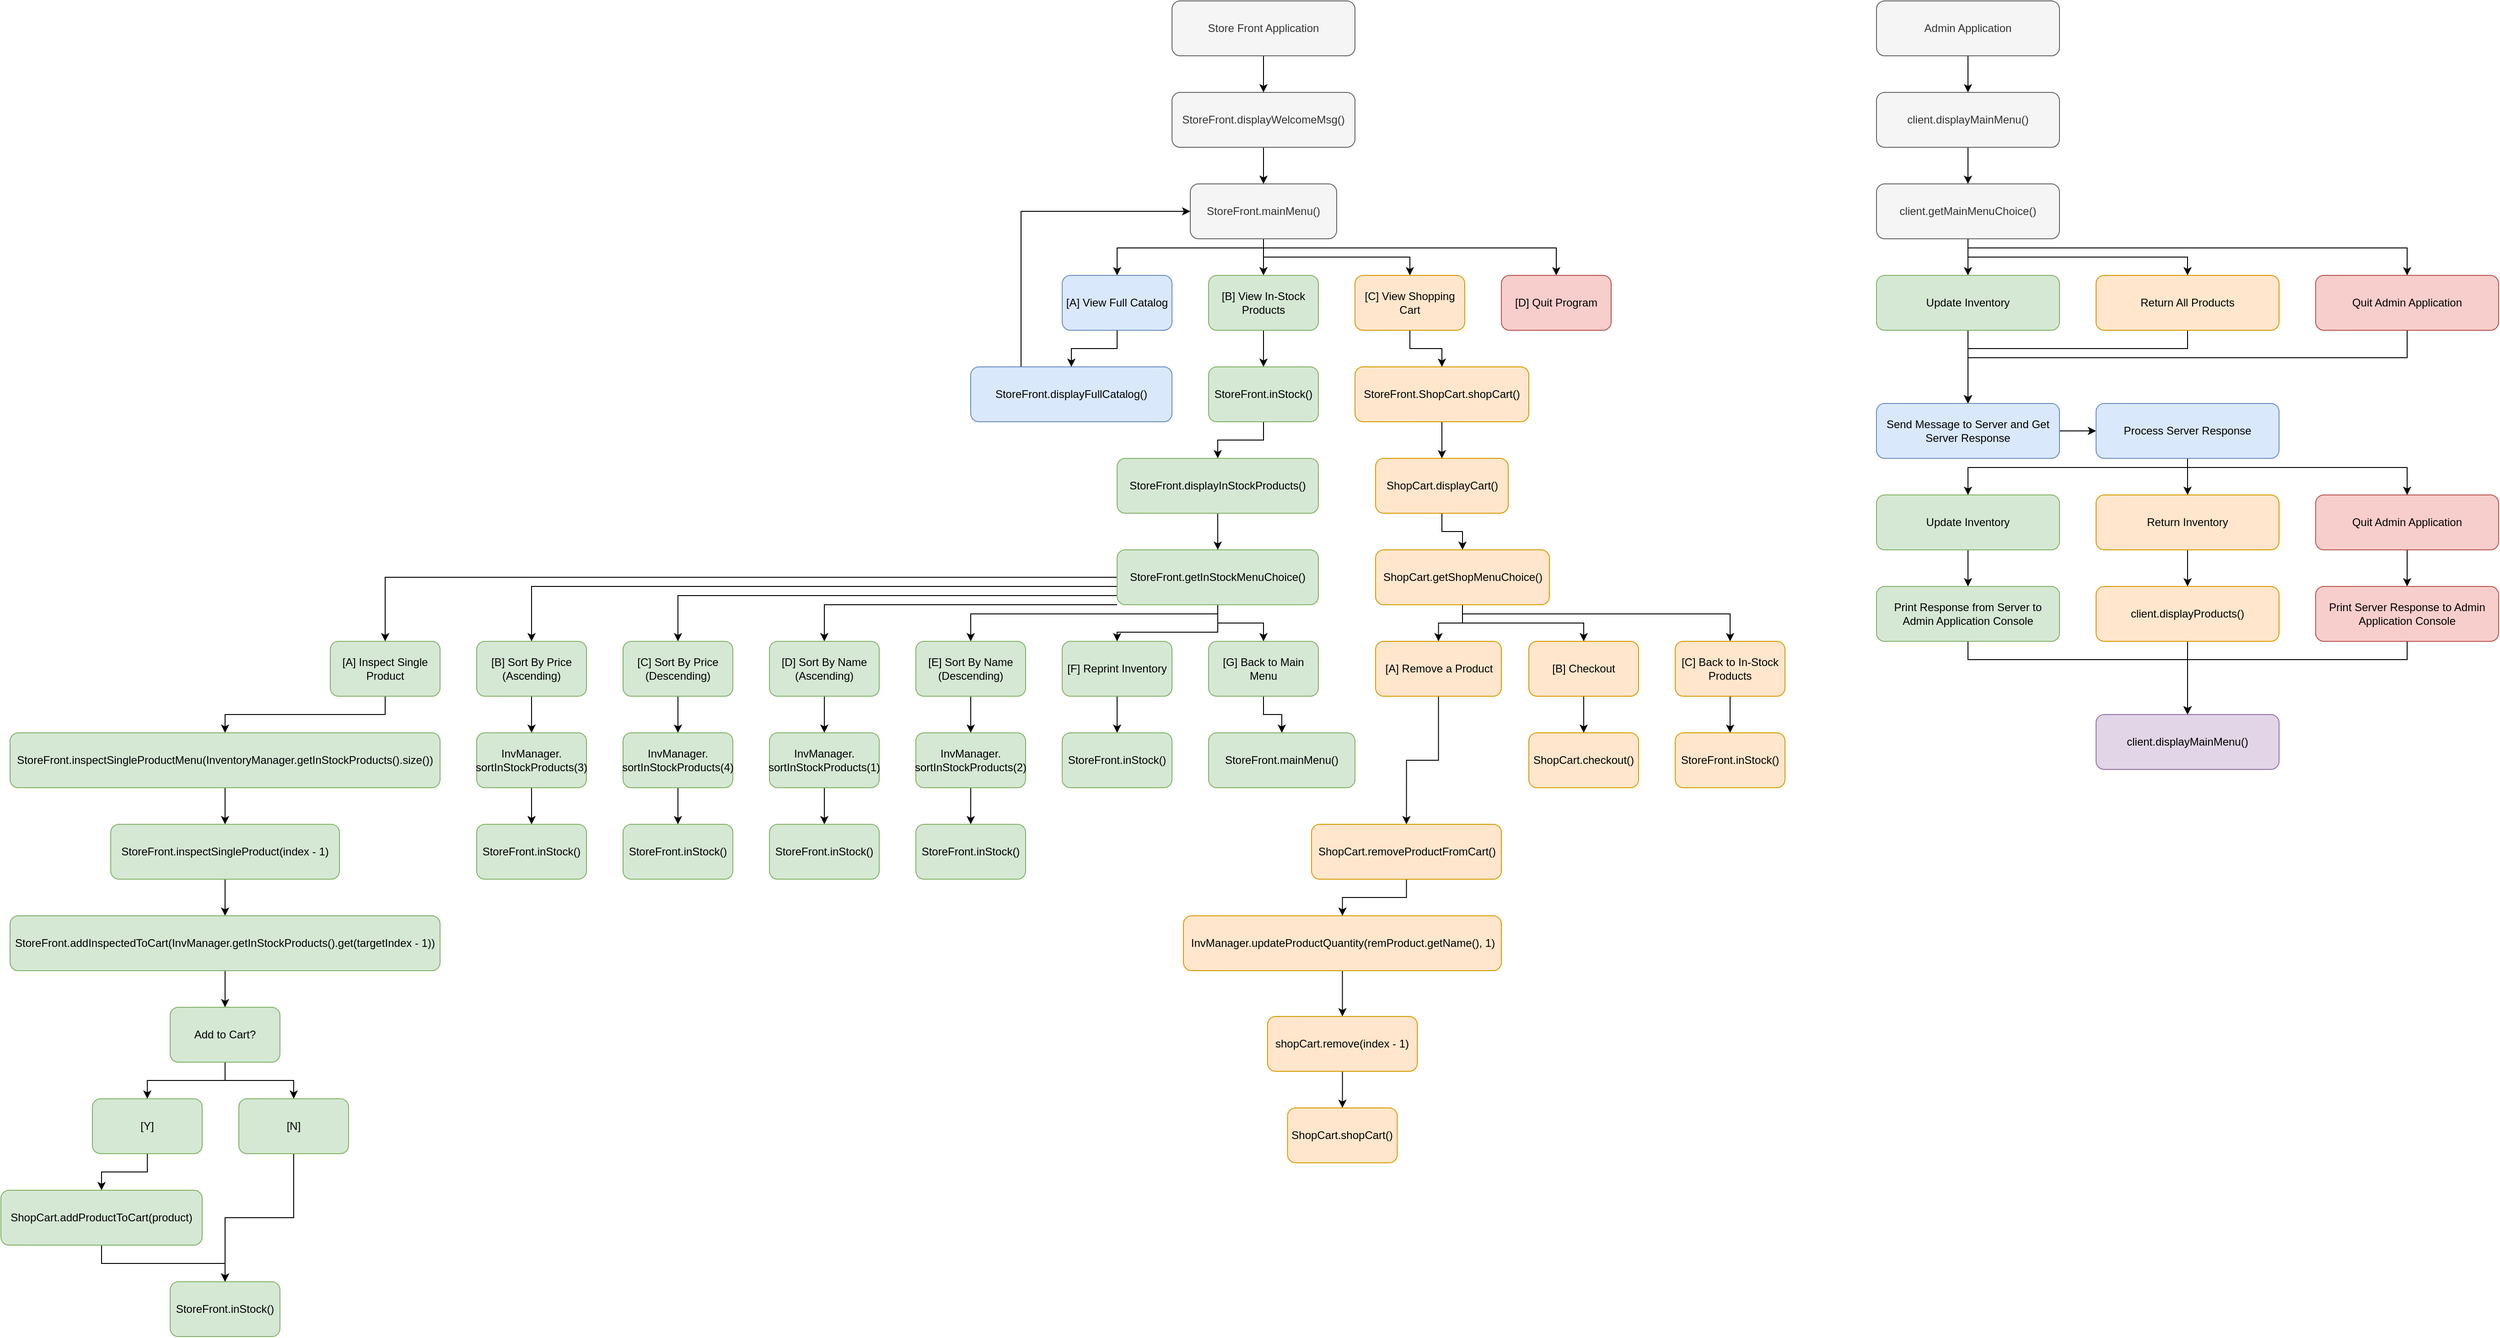 <mxfile version="22.0.4" type="device">
  <diagram name="StoreFront" id="F5H7FwwVsMKd3ULcCo0r">
    <mxGraphModel dx="4218" dy="2504" grid="1" gridSize="10" guides="1" tooltips="1" connect="1" arrows="1" fold="1" page="1" pageScale="1" pageWidth="850" pageHeight="1100" math="0" shadow="0">
      <root>
        <mxCell id="0" />
        <mxCell id="1" parent="0" />
        <mxCell id="iDvhk0IQRqpuHoOSgjfy-3" style="edgeStyle=orthogonalEdgeStyle;rounded=0;orthogonalLoop=1;jettySize=auto;html=1;entryX=0.5;entryY=0;entryDx=0;entryDy=0;" parent="1" source="iDvhk0IQRqpuHoOSgjfy-1" target="iDvhk0IQRqpuHoOSgjfy-2" edge="1">
          <mxGeometry relative="1" as="geometry" />
        </mxCell>
        <mxCell id="iDvhk0IQRqpuHoOSgjfy-1" value="StoreFront.displayWelcomeMsg()" style="rounded=1;whiteSpace=wrap;html=1;fillColor=#f5f5f5;fontColor=#333333;strokeColor=#666666;" parent="1" vertex="1">
          <mxGeometry x="80" y="-520" width="200" height="60" as="geometry" />
        </mxCell>
        <mxCell id="iDvhk0IQRqpuHoOSgjfy-8" style="edgeStyle=orthogonalEdgeStyle;rounded=0;orthogonalLoop=1;jettySize=auto;html=1;entryX=0.5;entryY=0;entryDx=0;entryDy=0;" parent="1" source="iDvhk0IQRqpuHoOSgjfy-2" target="iDvhk0IQRqpuHoOSgjfy-6" edge="1">
          <mxGeometry relative="1" as="geometry">
            <Array as="points">
              <mxPoint x="180" y="-350" />
              <mxPoint x="20" y="-350" />
            </Array>
          </mxGeometry>
        </mxCell>
        <mxCell id="iDvhk0IQRqpuHoOSgjfy-9" style="edgeStyle=orthogonalEdgeStyle;rounded=0;orthogonalLoop=1;jettySize=auto;html=1;entryX=0.5;entryY=0;entryDx=0;entryDy=0;" parent="1" source="iDvhk0IQRqpuHoOSgjfy-2" target="iDvhk0IQRqpuHoOSgjfy-4" edge="1">
          <mxGeometry relative="1" as="geometry" />
        </mxCell>
        <mxCell id="iDvhk0IQRqpuHoOSgjfy-10" style="edgeStyle=orthogonalEdgeStyle;rounded=0;orthogonalLoop=1;jettySize=auto;html=1;entryX=0.5;entryY=0;entryDx=0;entryDy=0;" parent="1" source="iDvhk0IQRqpuHoOSgjfy-2" target="iDvhk0IQRqpuHoOSgjfy-5" edge="1">
          <mxGeometry relative="1" as="geometry">
            <Array as="points">
              <mxPoint x="180" y="-340" />
              <mxPoint x="340" y="-340" />
            </Array>
          </mxGeometry>
        </mxCell>
        <mxCell id="iDvhk0IQRqpuHoOSgjfy-11" style="edgeStyle=orthogonalEdgeStyle;rounded=0;orthogonalLoop=1;jettySize=auto;html=1;entryX=0.5;entryY=0;entryDx=0;entryDy=0;" parent="1" source="iDvhk0IQRqpuHoOSgjfy-2" target="iDvhk0IQRqpuHoOSgjfy-7" edge="1">
          <mxGeometry relative="1" as="geometry">
            <Array as="points">
              <mxPoint x="180" y="-350" />
              <mxPoint x="500" y="-350" />
            </Array>
          </mxGeometry>
        </mxCell>
        <mxCell id="iDvhk0IQRqpuHoOSgjfy-2" value="StoreFront.mainMenu()" style="rounded=1;whiteSpace=wrap;html=1;fillColor=#f5f5f5;strokeColor=#666666;fontColor=#333333;" parent="1" vertex="1">
          <mxGeometry x="100" y="-420" width="160" height="60" as="geometry" />
        </mxCell>
        <mxCell id="iDvhk0IQRqpuHoOSgjfy-17" style="edgeStyle=orthogonalEdgeStyle;rounded=0;orthogonalLoop=1;jettySize=auto;html=1;entryX=0.5;entryY=0;entryDx=0;entryDy=0;" parent="1" source="iDvhk0IQRqpuHoOSgjfy-4" target="iDvhk0IQRqpuHoOSgjfy-16" edge="1">
          <mxGeometry relative="1" as="geometry" />
        </mxCell>
        <mxCell id="iDvhk0IQRqpuHoOSgjfy-4" value="[B] View In-Stock Products" style="rounded=1;whiteSpace=wrap;html=1;fillColor=#d5e8d4;strokeColor=#82b366;" parent="1" vertex="1">
          <mxGeometry x="120" y="-320" width="120" height="60" as="geometry" />
        </mxCell>
        <mxCell id="iDvhk0IQRqpuHoOSgjfy-62" style="edgeStyle=orthogonalEdgeStyle;rounded=0;orthogonalLoop=1;jettySize=auto;html=1;entryX=0.5;entryY=0;entryDx=0;entryDy=0;" parent="1" source="iDvhk0IQRqpuHoOSgjfy-5" target="iDvhk0IQRqpuHoOSgjfy-61" edge="1">
          <mxGeometry relative="1" as="geometry" />
        </mxCell>
        <mxCell id="iDvhk0IQRqpuHoOSgjfy-5" value="[C] View Shopping Cart" style="rounded=1;whiteSpace=wrap;html=1;fillColor=#ffe6cc;strokeColor=#d79b00;" parent="1" vertex="1">
          <mxGeometry x="280" y="-320" width="120" height="60" as="geometry" />
        </mxCell>
        <mxCell id="iDvhk0IQRqpuHoOSgjfy-13" style="edgeStyle=orthogonalEdgeStyle;rounded=0;orthogonalLoop=1;jettySize=auto;html=1;entryX=0.5;entryY=0;entryDx=0;entryDy=0;" parent="1" source="iDvhk0IQRqpuHoOSgjfy-6" target="iDvhk0IQRqpuHoOSgjfy-12" edge="1">
          <mxGeometry relative="1" as="geometry" />
        </mxCell>
        <mxCell id="iDvhk0IQRqpuHoOSgjfy-6" value="[A] View Full Catalog" style="rounded=1;whiteSpace=wrap;html=1;fillColor=#dae8fc;strokeColor=#6c8ebf;" parent="1" vertex="1">
          <mxGeometry x="-40" y="-320" width="120" height="60" as="geometry" />
        </mxCell>
        <mxCell id="iDvhk0IQRqpuHoOSgjfy-7" value="[D] Quit Program" style="rounded=1;whiteSpace=wrap;html=1;fillColor=#f8cecc;strokeColor=#b85450;" parent="1" vertex="1">
          <mxGeometry x="440" y="-320" width="120" height="60" as="geometry" />
        </mxCell>
        <mxCell id="iDvhk0IQRqpuHoOSgjfy-15" style="edgeStyle=orthogonalEdgeStyle;rounded=0;orthogonalLoop=1;jettySize=auto;html=1;exitX=0.25;exitY=0;exitDx=0;exitDy=0;entryX=0;entryY=0.5;entryDx=0;entryDy=0;" parent="1" source="iDvhk0IQRqpuHoOSgjfy-12" target="iDvhk0IQRqpuHoOSgjfy-2" edge="1">
          <mxGeometry relative="1" as="geometry" />
        </mxCell>
        <mxCell id="iDvhk0IQRqpuHoOSgjfy-12" value="StoreFront.displayFullCatalog()" style="rounded=1;whiteSpace=wrap;html=1;fillColor=#dae8fc;strokeColor=#6c8ebf;" parent="1" vertex="1">
          <mxGeometry x="-140" y="-220" width="220" height="60" as="geometry" />
        </mxCell>
        <mxCell id="iDvhk0IQRqpuHoOSgjfy-19" style="edgeStyle=orthogonalEdgeStyle;rounded=0;orthogonalLoop=1;jettySize=auto;html=1;entryX=0.5;entryY=0;entryDx=0;entryDy=0;" parent="1" source="iDvhk0IQRqpuHoOSgjfy-16" target="iDvhk0IQRqpuHoOSgjfy-18" edge="1">
          <mxGeometry relative="1" as="geometry" />
        </mxCell>
        <mxCell id="iDvhk0IQRqpuHoOSgjfy-16" value="StoreFront.inStock()" style="rounded=1;whiteSpace=wrap;html=1;fillColor=#d5e8d4;strokeColor=#82b366;" parent="1" vertex="1">
          <mxGeometry x="120" y="-220" width="120" height="60" as="geometry" />
        </mxCell>
        <mxCell id="iDvhk0IQRqpuHoOSgjfy-22" style="edgeStyle=orthogonalEdgeStyle;rounded=0;orthogonalLoop=1;jettySize=auto;html=1;entryX=0.5;entryY=0;entryDx=0;entryDy=0;" parent="1" source="iDvhk0IQRqpuHoOSgjfy-18" target="iDvhk0IQRqpuHoOSgjfy-21" edge="1">
          <mxGeometry relative="1" as="geometry" />
        </mxCell>
        <mxCell id="iDvhk0IQRqpuHoOSgjfy-18" value="StoreFront.displayInStockProducts()" style="rounded=1;whiteSpace=wrap;html=1;fillColor=#d5e8d4;strokeColor=#82b366;" parent="1" vertex="1">
          <mxGeometry x="20" y="-120" width="220" height="60" as="geometry" />
        </mxCell>
        <mxCell id="iDvhk0IQRqpuHoOSgjfy-31" style="edgeStyle=orthogonalEdgeStyle;rounded=0;orthogonalLoop=1;jettySize=auto;html=1;entryX=0.5;entryY=0;entryDx=0;entryDy=0;" parent="1" source="iDvhk0IQRqpuHoOSgjfy-21" target="iDvhk0IQRqpuHoOSgjfy-25" edge="1">
          <mxGeometry relative="1" as="geometry">
            <Array as="points">
              <mxPoint x="130" y="70" />
              <mxPoint x="20" y="70" />
            </Array>
          </mxGeometry>
        </mxCell>
        <mxCell id="iDvhk0IQRqpuHoOSgjfy-32" style="edgeStyle=orthogonalEdgeStyle;rounded=0;orthogonalLoop=1;jettySize=auto;html=1;" parent="1" source="iDvhk0IQRqpuHoOSgjfy-21" target="iDvhk0IQRqpuHoOSgjfy-27" edge="1">
          <mxGeometry relative="1" as="geometry" />
        </mxCell>
        <mxCell id="vpPa8_b1ZAECwO7cyBSx-3" style="edgeStyle=orthogonalEdgeStyle;rounded=0;orthogonalLoop=1;jettySize=auto;html=1;entryX=0.5;entryY=0;entryDx=0;entryDy=0;" parent="1" source="iDvhk0IQRqpuHoOSgjfy-21" target="iDvhk0IQRqpuHoOSgjfy-26" edge="1">
          <mxGeometry relative="1" as="geometry" />
        </mxCell>
        <mxCell id="vpPa8_b1ZAECwO7cyBSx-4" style="edgeStyle=orthogonalEdgeStyle;rounded=0;orthogonalLoop=1;jettySize=auto;html=1;entryX=0.5;entryY=0;entryDx=0;entryDy=0;" parent="1" source="iDvhk0IQRqpuHoOSgjfy-21" target="iDvhk0IQRqpuHoOSgjfy-24" edge="1">
          <mxGeometry relative="1" as="geometry">
            <Array as="points">
              <mxPoint x="-620" y="20" />
            </Array>
          </mxGeometry>
        </mxCell>
        <mxCell id="vpPa8_b1ZAECwO7cyBSx-5" style="edgeStyle=orthogonalEdgeStyle;rounded=0;orthogonalLoop=1;jettySize=auto;html=1;entryX=0.5;entryY=0;entryDx=0;entryDy=0;" parent="1" source="iDvhk0IQRqpuHoOSgjfy-21" target="iDvhk0IQRqpuHoOSgjfy-23" edge="1">
          <mxGeometry relative="1" as="geometry">
            <Array as="points">
              <mxPoint x="-460" y="30" />
            </Array>
          </mxGeometry>
        </mxCell>
        <mxCell id="vpPa8_b1ZAECwO7cyBSx-6" style="edgeStyle=orthogonalEdgeStyle;rounded=0;orthogonalLoop=1;jettySize=auto;html=1;entryX=0.5;entryY=0;entryDx=0;entryDy=0;" parent="1" source="iDvhk0IQRqpuHoOSgjfy-21" target="vpPa8_b1ZAECwO7cyBSx-2" edge="1">
          <mxGeometry relative="1" as="geometry">
            <Array as="points">
              <mxPoint x="-300" y="40" />
            </Array>
          </mxGeometry>
        </mxCell>
        <mxCell id="vpPa8_b1ZAECwO7cyBSx-7" style="edgeStyle=orthogonalEdgeStyle;rounded=0;orthogonalLoop=1;jettySize=auto;html=1;entryX=0.5;entryY=0;entryDx=0;entryDy=0;" parent="1" source="iDvhk0IQRqpuHoOSgjfy-21" target="vpPa8_b1ZAECwO7cyBSx-1" edge="1">
          <mxGeometry relative="1" as="geometry">
            <Array as="points">
              <mxPoint x="130" y="50" />
              <mxPoint x="-140" y="50" />
            </Array>
          </mxGeometry>
        </mxCell>
        <mxCell id="iDvhk0IQRqpuHoOSgjfy-21" value="StoreFront.getInStockMenuChoice()" style="rounded=1;whiteSpace=wrap;html=1;fillColor=#d5e8d4;strokeColor=#82b366;" parent="1" vertex="1">
          <mxGeometry x="20" y="-20" width="220" height="60" as="geometry" />
        </mxCell>
        <mxCell id="iDvhk0IQRqpuHoOSgjfy-59" style="edgeStyle=orthogonalEdgeStyle;rounded=0;orthogonalLoop=1;jettySize=auto;html=1;entryX=0.5;entryY=0;entryDx=0;entryDy=0;" parent="1" source="iDvhk0IQRqpuHoOSgjfy-23" target="iDvhk0IQRqpuHoOSgjfy-58" edge="1">
          <mxGeometry relative="1" as="geometry" />
        </mxCell>
        <mxCell id="iDvhk0IQRqpuHoOSgjfy-23" value="[C] Sort By Price (Descending)" style="rounded=1;whiteSpace=wrap;html=1;fillColor=#d5e8d4;strokeColor=#82b366;" parent="1" vertex="1">
          <mxGeometry x="-520" y="80" width="120" height="60" as="geometry" />
        </mxCell>
        <mxCell id="iDvhk0IQRqpuHoOSgjfy-60" style="edgeStyle=orthogonalEdgeStyle;rounded=0;orthogonalLoop=1;jettySize=auto;html=1;entryX=0.5;entryY=0;entryDx=0;entryDy=0;" parent="1" source="iDvhk0IQRqpuHoOSgjfy-24" target="iDvhk0IQRqpuHoOSgjfy-57" edge="1">
          <mxGeometry relative="1" as="geometry" />
        </mxCell>
        <mxCell id="iDvhk0IQRqpuHoOSgjfy-24" value="[B] Sort By Price (Ascending)" style="rounded=1;whiteSpace=wrap;html=1;fillColor=#d5e8d4;strokeColor=#82b366;" parent="1" vertex="1">
          <mxGeometry x="-680" y="80" width="120" height="60" as="geometry" />
        </mxCell>
        <mxCell id="iDvhk0IQRqpuHoOSgjfy-56" style="edgeStyle=orthogonalEdgeStyle;rounded=0;orthogonalLoop=1;jettySize=auto;html=1;entryX=0.5;entryY=0;entryDx=0;entryDy=0;" parent="1" source="iDvhk0IQRqpuHoOSgjfy-25" target="iDvhk0IQRqpuHoOSgjfy-55" edge="1">
          <mxGeometry relative="1" as="geometry" />
        </mxCell>
        <mxCell id="iDvhk0IQRqpuHoOSgjfy-25" value="[F] Reprint Inventory" style="rounded=1;whiteSpace=wrap;html=1;fillColor=#d5e8d4;strokeColor=#82b366;" parent="1" vertex="1">
          <mxGeometry x="-40" y="80" width="120" height="60" as="geometry" />
        </mxCell>
        <mxCell id="iDvhk0IQRqpuHoOSgjfy-34" style="edgeStyle=orthogonalEdgeStyle;rounded=0;orthogonalLoop=1;jettySize=auto;html=1;entryX=0.5;entryY=0;entryDx=0;entryDy=0;" parent="1" source="iDvhk0IQRqpuHoOSgjfy-26" target="iDvhk0IQRqpuHoOSgjfy-33" edge="1">
          <mxGeometry relative="1" as="geometry" />
        </mxCell>
        <mxCell id="iDvhk0IQRqpuHoOSgjfy-26" value="[A] Inspect Single Product" style="rounded=1;whiteSpace=wrap;html=1;fillColor=#d5e8d4;strokeColor=#82b366;" parent="1" vertex="1">
          <mxGeometry x="-840" y="80" width="120" height="60" as="geometry" />
        </mxCell>
        <mxCell id="iDvhk0IQRqpuHoOSgjfy-54" style="edgeStyle=orthogonalEdgeStyle;rounded=0;orthogonalLoop=1;jettySize=auto;html=1;entryX=0.5;entryY=0;entryDx=0;entryDy=0;" parent="1" source="iDvhk0IQRqpuHoOSgjfy-27" target="iDvhk0IQRqpuHoOSgjfy-53" edge="1">
          <mxGeometry relative="1" as="geometry" />
        </mxCell>
        <mxCell id="iDvhk0IQRqpuHoOSgjfy-27" value="[G] Back to Main Menu" style="rounded=1;whiteSpace=wrap;html=1;fillColor=#d5e8d4;strokeColor=#82b366;" parent="1" vertex="1">
          <mxGeometry x="120" y="80" width="120" height="60" as="geometry" />
        </mxCell>
        <mxCell id="iDvhk0IQRqpuHoOSgjfy-36" style="edgeStyle=orthogonalEdgeStyle;rounded=0;orthogonalLoop=1;jettySize=auto;html=1;entryX=0.5;entryY=0;entryDx=0;entryDy=0;" parent="1" source="iDvhk0IQRqpuHoOSgjfy-33" target="iDvhk0IQRqpuHoOSgjfy-35" edge="1">
          <mxGeometry relative="1" as="geometry" />
        </mxCell>
        <mxCell id="iDvhk0IQRqpuHoOSgjfy-33" value="StoreFront.inspectSingleProductMenu(InventoryManager.getInStockProducts().size())" style="rounded=1;whiteSpace=wrap;html=1;fillColor=#d5e8d4;strokeColor=#82b366;" parent="1" vertex="1">
          <mxGeometry x="-1190" y="180" width="470" height="60" as="geometry" />
        </mxCell>
        <mxCell id="iDvhk0IQRqpuHoOSgjfy-38" style="edgeStyle=orthogonalEdgeStyle;rounded=0;orthogonalLoop=1;jettySize=auto;html=1;entryX=0.5;entryY=0;entryDx=0;entryDy=0;" parent="1" source="iDvhk0IQRqpuHoOSgjfy-35" target="iDvhk0IQRqpuHoOSgjfy-37" edge="1">
          <mxGeometry relative="1" as="geometry" />
        </mxCell>
        <mxCell id="iDvhk0IQRqpuHoOSgjfy-35" value="StoreFront.inspectSingleProduct(index - 1)" style="rounded=1;whiteSpace=wrap;html=1;fillColor=#d5e8d4;strokeColor=#82b366;" parent="1" vertex="1">
          <mxGeometry x="-1080" y="280" width="250" height="60" as="geometry" />
        </mxCell>
        <mxCell id="iDvhk0IQRqpuHoOSgjfy-44" style="edgeStyle=orthogonalEdgeStyle;rounded=0;orthogonalLoop=1;jettySize=auto;html=1;entryX=0.5;entryY=0;entryDx=0;entryDy=0;" parent="1" source="iDvhk0IQRqpuHoOSgjfy-37" target="iDvhk0IQRqpuHoOSgjfy-39" edge="1">
          <mxGeometry relative="1" as="geometry" />
        </mxCell>
        <mxCell id="iDvhk0IQRqpuHoOSgjfy-37" value="StoreFront.addInspectedToCart(InvManager.getInStockProducts().get(targetIndex - 1))" style="rounded=1;whiteSpace=wrap;html=1;fillColor=#d5e8d4;strokeColor=#82b366;" parent="1" vertex="1">
          <mxGeometry x="-1190" y="380" width="470" height="60" as="geometry" />
        </mxCell>
        <mxCell id="iDvhk0IQRqpuHoOSgjfy-42" style="edgeStyle=orthogonalEdgeStyle;rounded=0;orthogonalLoop=1;jettySize=auto;html=1;entryX=0.5;entryY=0;entryDx=0;entryDy=0;" parent="1" source="iDvhk0IQRqpuHoOSgjfy-39" target="iDvhk0IQRqpuHoOSgjfy-41" edge="1">
          <mxGeometry relative="1" as="geometry" />
        </mxCell>
        <mxCell id="iDvhk0IQRqpuHoOSgjfy-43" style="edgeStyle=orthogonalEdgeStyle;rounded=0;orthogonalLoop=1;jettySize=auto;html=1;entryX=0.5;entryY=0;entryDx=0;entryDy=0;" parent="1" source="iDvhk0IQRqpuHoOSgjfy-39" target="iDvhk0IQRqpuHoOSgjfy-40" edge="1">
          <mxGeometry relative="1" as="geometry" />
        </mxCell>
        <mxCell id="iDvhk0IQRqpuHoOSgjfy-39" value="Add to Cart?" style="rounded=1;whiteSpace=wrap;html=1;fillColor=#d5e8d4;strokeColor=#82b366;" parent="1" vertex="1">
          <mxGeometry x="-1015" y="480" width="120" height="60" as="geometry" />
        </mxCell>
        <mxCell id="iDvhk0IQRqpuHoOSgjfy-50" style="edgeStyle=orthogonalEdgeStyle;rounded=0;orthogonalLoop=1;jettySize=auto;html=1;entryX=0.5;entryY=0;entryDx=0;entryDy=0;" parent="1" source="iDvhk0IQRqpuHoOSgjfy-40" target="iDvhk0IQRqpuHoOSgjfy-49" edge="1">
          <mxGeometry relative="1" as="geometry" />
        </mxCell>
        <mxCell id="iDvhk0IQRqpuHoOSgjfy-40" value="[Y]" style="rounded=1;whiteSpace=wrap;html=1;fillColor=#d5e8d4;strokeColor=#82b366;" parent="1" vertex="1">
          <mxGeometry x="-1100" y="580" width="120" height="60" as="geometry" />
        </mxCell>
        <mxCell id="iDvhk0IQRqpuHoOSgjfy-52" style="edgeStyle=orthogonalEdgeStyle;rounded=0;orthogonalLoop=1;jettySize=auto;html=1;entryX=0.5;entryY=0;entryDx=0;entryDy=0;" parent="1" source="iDvhk0IQRqpuHoOSgjfy-41" target="iDvhk0IQRqpuHoOSgjfy-45" edge="1">
          <mxGeometry relative="1" as="geometry" />
        </mxCell>
        <mxCell id="iDvhk0IQRqpuHoOSgjfy-41" value="[N]" style="rounded=1;whiteSpace=wrap;html=1;fillColor=#d5e8d4;strokeColor=#82b366;" parent="1" vertex="1">
          <mxGeometry x="-940" y="580" width="120" height="60" as="geometry" />
        </mxCell>
        <mxCell id="iDvhk0IQRqpuHoOSgjfy-45" value="StoreFront.inStock()" style="rounded=1;whiteSpace=wrap;html=1;fillColor=#d5e8d4;strokeColor=#82b366;" parent="1" vertex="1">
          <mxGeometry x="-1015" y="780" width="120" height="60" as="geometry" />
        </mxCell>
        <mxCell id="iDvhk0IQRqpuHoOSgjfy-51" style="edgeStyle=orthogonalEdgeStyle;rounded=0;orthogonalLoop=1;jettySize=auto;html=1;entryX=0.5;entryY=0;entryDx=0;entryDy=0;" parent="1" source="iDvhk0IQRqpuHoOSgjfy-49" target="iDvhk0IQRqpuHoOSgjfy-45" edge="1">
          <mxGeometry relative="1" as="geometry" />
        </mxCell>
        <mxCell id="iDvhk0IQRqpuHoOSgjfy-49" value="ShopCart.addProductToCart(product)" style="rounded=1;whiteSpace=wrap;html=1;fillColor=#d5e8d4;strokeColor=#82b366;" parent="1" vertex="1">
          <mxGeometry x="-1200" y="680" width="220" height="60" as="geometry" />
        </mxCell>
        <mxCell id="iDvhk0IQRqpuHoOSgjfy-53" value="StoreFront.mainMenu()" style="rounded=1;whiteSpace=wrap;html=1;fillColor=#d5e8d4;strokeColor=#82b366;" parent="1" vertex="1">
          <mxGeometry x="120" y="180" width="160" height="60" as="geometry" />
        </mxCell>
        <mxCell id="iDvhk0IQRqpuHoOSgjfy-55" value="StoreFront.inStock()" style="rounded=1;whiteSpace=wrap;html=1;fillColor=#d5e8d4;strokeColor=#82b366;" parent="1" vertex="1">
          <mxGeometry x="-40" y="180" width="120" height="60" as="geometry" />
        </mxCell>
        <mxCell id="vpPa8_b1ZAECwO7cyBSx-9" style="edgeStyle=orthogonalEdgeStyle;rounded=0;orthogonalLoop=1;jettySize=auto;html=1;entryX=0.5;entryY=0;entryDx=0;entryDy=0;" parent="1" source="iDvhk0IQRqpuHoOSgjfy-57" target="vpPa8_b1ZAECwO7cyBSx-8" edge="1">
          <mxGeometry relative="1" as="geometry" />
        </mxCell>
        <mxCell id="iDvhk0IQRqpuHoOSgjfy-57" value="InvManager.&lt;br&gt;sortInStockProducts(3)" style="rounded=1;whiteSpace=wrap;html=1;fillColor=#d5e8d4;strokeColor=#82b366;" parent="1" vertex="1">
          <mxGeometry x="-680" y="180" width="120" height="60" as="geometry" />
        </mxCell>
        <mxCell id="vpPa8_b1ZAECwO7cyBSx-11" style="edgeStyle=orthogonalEdgeStyle;rounded=0;orthogonalLoop=1;jettySize=auto;html=1;entryX=0.5;entryY=0;entryDx=0;entryDy=0;" parent="1" source="iDvhk0IQRqpuHoOSgjfy-58" target="vpPa8_b1ZAECwO7cyBSx-10" edge="1">
          <mxGeometry relative="1" as="geometry" />
        </mxCell>
        <mxCell id="iDvhk0IQRqpuHoOSgjfy-58" value="InvManager.&lt;br&gt;sortInStockProducts(4)" style="rounded=1;whiteSpace=wrap;html=1;fillColor=#d5e8d4;strokeColor=#82b366;" parent="1" vertex="1">
          <mxGeometry x="-520" y="180" width="120" height="60" as="geometry" />
        </mxCell>
        <mxCell id="iDvhk0IQRqpuHoOSgjfy-64" style="edgeStyle=orthogonalEdgeStyle;rounded=0;orthogonalLoop=1;jettySize=auto;html=1;entryX=0.5;entryY=0;entryDx=0;entryDy=0;" parent="1" source="iDvhk0IQRqpuHoOSgjfy-61" target="iDvhk0IQRqpuHoOSgjfy-63" edge="1">
          <mxGeometry relative="1" as="geometry" />
        </mxCell>
        <mxCell id="iDvhk0IQRqpuHoOSgjfy-61" value="StoreFront.ShopCart.shopCart()" style="rounded=1;whiteSpace=wrap;html=1;fillColor=#ffe6cc;strokeColor=#d79b00;" parent="1" vertex="1">
          <mxGeometry x="280" y="-220" width="190" height="60" as="geometry" />
        </mxCell>
        <mxCell id="iDvhk0IQRqpuHoOSgjfy-66" style="edgeStyle=orthogonalEdgeStyle;rounded=0;orthogonalLoop=1;jettySize=auto;html=1;entryX=0.5;entryY=0;entryDx=0;entryDy=0;" parent="1" source="iDvhk0IQRqpuHoOSgjfy-63" target="iDvhk0IQRqpuHoOSgjfy-65" edge="1">
          <mxGeometry relative="1" as="geometry" />
        </mxCell>
        <mxCell id="iDvhk0IQRqpuHoOSgjfy-63" value="ShopCart.displayCart()" style="rounded=1;whiteSpace=wrap;html=1;fillColor=#ffe6cc;strokeColor=#d79b00;" parent="1" vertex="1">
          <mxGeometry x="302.5" y="-120" width="145" height="60" as="geometry" />
        </mxCell>
        <mxCell id="iDvhk0IQRqpuHoOSgjfy-71" style="edgeStyle=orthogonalEdgeStyle;rounded=0;orthogonalLoop=1;jettySize=auto;html=1;entryX=0.5;entryY=0;entryDx=0;entryDy=0;" parent="1" source="iDvhk0IQRqpuHoOSgjfy-65" target="iDvhk0IQRqpuHoOSgjfy-68" edge="1">
          <mxGeometry relative="1" as="geometry" />
        </mxCell>
        <mxCell id="iDvhk0IQRqpuHoOSgjfy-73" style="edgeStyle=orthogonalEdgeStyle;rounded=0;orthogonalLoop=1;jettySize=auto;html=1;entryX=0.5;entryY=0;entryDx=0;entryDy=0;" parent="1" source="iDvhk0IQRqpuHoOSgjfy-65" target="iDvhk0IQRqpuHoOSgjfy-67" edge="1">
          <mxGeometry relative="1" as="geometry" />
        </mxCell>
        <mxCell id="iDvhk0IQRqpuHoOSgjfy-74" style="edgeStyle=orthogonalEdgeStyle;rounded=0;orthogonalLoop=1;jettySize=auto;html=1;entryX=0.5;entryY=0;entryDx=0;entryDy=0;" parent="1" source="iDvhk0IQRqpuHoOSgjfy-65" target="iDvhk0IQRqpuHoOSgjfy-69" edge="1">
          <mxGeometry relative="1" as="geometry">
            <Array as="points">
              <mxPoint x="398" y="50" />
              <mxPoint x="690" y="50" />
            </Array>
          </mxGeometry>
        </mxCell>
        <mxCell id="iDvhk0IQRqpuHoOSgjfy-65" value="ShopCart.getShopMenuChoice()" style="rounded=1;whiteSpace=wrap;html=1;fillColor=#ffe6cc;strokeColor=#d79b00;" parent="1" vertex="1">
          <mxGeometry x="302.5" y="-20" width="190" height="60" as="geometry" />
        </mxCell>
        <mxCell id="iDvhk0IQRqpuHoOSgjfy-78" style="edgeStyle=orthogonalEdgeStyle;rounded=0;orthogonalLoop=1;jettySize=auto;html=1;entryX=0.5;entryY=0;entryDx=0;entryDy=0;" parent="1" source="iDvhk0IQRqpuHoOSgjfy-67" target="iDvhk0IQRqpuHoOSgjfy-77" edge="1">
          <mxGeometry relative="1" as="geometry" />
        </mxCell>
        <mxCell id="iDvhk0IQRqpuHoOSgjfy-67" value="[A] Remove a Product" style="rounded=1;whiteSpace=wrap;html=1;fillColor=#ffe6cc;strokeColor=#d79b00;" parent="1" vertex="1">
          <mxGeometry x="302.5" y="80" width="137.5" height="60" as="geometry" />
        </mxCell>
        <mxCell id="iDvhk0IQRqpuHoOSgjfy-76" style="edgeStyle=orthogonalEdgeStyle;rounded=0;orthogonalLoop=1;jettySize=auto;html=1;entryX=0.5;entryY=0;entryDx=0;entryDy=0;" parent="1" source="iDvhk0IQRqpuHoOSgjfy-68" target="iDvhk0IQRqpuHoOSgjfy-75" edge="1">
          <mxGeometry relative="1" as="geometry" />
        </mxCell>
        <mxCell id="iDvhk0IQRqpuHoOSgjfy-68" value="[B] Checkout" style="rounded=1;whiteSpace=wrap;html=1;fillColor=#ffe6cc;strokeColor=#d79b00;" parent="1" vertex="1">
          <mxGeometry x="470" y="80" width="120" height="60" as="geometry" />
        </mxCell>
        <mxCell id="iDvhk0IQRqpuHoOSgjfy-86" style="edgeStyle=orthogonalEdgeStyle;rounded=0;orthogonalLoop=1;jettySize=auto;html=1;entryX=0.5;entryY=0;entryDx=0;entryDy=0;" parent="1" source="iDvhk0IQRqpuHoOSgjfy-69" target="iDvhk0IQRqpuHoOSgjfy-85" edge="1">
          <mxGeometry relative="1" as="geometry" />
        </mxCell>
        <mxCell id="iDvhk0IQRqpuHoOSgjfy-69" value="[C] Back to In-Stock Products" style="rounded=1;whiteSpace=wrap;html=1;fillColor=#ffe6cc;strokeColor=#d79b00;" parent="1" vertex="1">
          <mxGeometry x="630" y="80" width="120" height="60" as="geometry" />
        </mxCell>
        <mxCell id="iDvhk0IQRqpuHoOSgjfy-75" value="ShopCart.checkout()" style="rounded=1;whiteSpace=wrap;html=1;fillColor=#ffe6cc;strokeColor=#d79b00;" parent="1" vertex="1">
          <mxGeometry x="470" y="180" width="120" height="60" as="geometry" />
        </mxCell>
        <mxCell id="iDvhk0IQRqpuHoOSgjfy-80" style="edgeStyle=orthogonalEdgeStyle;rounded=0;orthogonalLoop=1;jettySize=auto;html=1;entryX=0.5;entryY=0;entryDx=0;entryDy=0;" parent="1" source="iDvhk0IQRqpuHoOSgjfy-77" target="iDvhk0IQRqpuHoOSgjfy-79" edge="1">
          <mxGeometry relative="1" as="geometry" />
        </mxCell>
        <mxCell id="iDvhk0IQRqpuHoOSgjfy-77" value="ShopCart.removeProductFromCart()" style="rounded=1;whiteSpace=wrap;html=1;fillColor=#ffe6cc;strokeColor=#d79b00;" parent="1" vertex="1">
          <mxGeometry x="232.5" y="280" width="207.5" height="60" as="geometry" />
        </mxCell>
        <mxCell id="iDvhk0IQRqpuHoOSgjfy-82" style="edgeStyle=orthogonalEdgeStyle;rounded=0;orthogonalLoop=1;jettySize=auto;html=1;entryX=0.5;entryY=0;entryDx=0;entryDy=0;" parent="1" source="iDvhk0IQRqpuHoOSgjfy-79" target="iDvhk0IQRqpuHoOSgjfy-81" edge="1">
          <mxGeometry relative="1" as="geometry" />
        </mxCell>
        <mxCell id="iDvhk0IQRqpuHoOSgjfy-79" value="InvManager.updateProductQuantity(remProduct.getName(), 1)" style="rounded=1;whiteSpace=wrap;html=1;fillColor=#ffe6cc;strokeColor=#d79b00;" parent="1" vertex="1">
          <mxGeometry x="92.5" y="380" width="347.5" height="60" as="geometry" />
        </mxCell>
        <mxCell id="iDvhk0IQRqpuHoOSgjfy-84" style="edgeStyle=orthogonalEdgeStyle;rounded=0;orthogonalLoop=1;jettySize=auto;html=1;entryX=0.5;entryY=0;entryDx=0;entryDy=0;" parent="1" source="iDvhk0IQRqpuHoOSgjfy-81" target="iDvhk0IQRqpuHoOSgjfy-83" edge="1">
          <mxGeometry relative="1" as="geometry" />
        </mxCell>
        <mxCell id="iDvhk0IQRqpuHoOSgjfy-81" value="shopCart.remove(index - 1)" style="rounded=1;whiteSpace=wrap;html=1;fillColor=#ffe6cc;strokeColor=#d79b00;" parent="1" vertex="1">
          <mxGeometry x="184.38" y="490" width="163.75" height="60" as="geometry" />
        </mxCell>
        <mxCell id="iDvhk0IQRqpuHoOSgjfy-83" value="ShopCart.shopCart()" style="rounded=1;whiteSpace=wrap;html=1;fillColor=#ffe6cc;strokeColor=#d79b00;" parent="1" vertex="1">
          <mxGeometry x="206.25" y="590" width="120" height="60" as="geometry" />
        </mxCell>
        <mxCell id="iDvhk0IQRqpuHoOSgjfy-85" value="StoreFront.inStock()" style="rounded=1;whiteSpace=wrap;html=1;fillColor=#ffe6cc;strokeColor=#d79b00;" parent="1" vertex="1">
          <mxGeometry x="630" y="180" width="120" height="60" as="geometry" />
        </mxCell>
        <mxCell id="vpPa8_b1ZAECwO7cyBSx-18" style="edgeStyle=orthogonalEdgeStyle;rounded=0;orthogonalLoop=1;jettySize=auto;html=1;entryX=0.5;entryY=0;entryDx=0;entryDy=0;" parent="1" source="vpPa8_b1ZAECwO7cyBSx-1" target="vpPa8_b1ZAECwO7cyBSx-14" edge="1">
          <mxGeometry relative="1" as="geometry" />
        </mxCell>
        <mxCell id="vpPa8_b1ZAECwO7cyBSx-1" value="[E] Sort By Name (Descending)" style="rounded=1;whiteSpace=wrap;html=1;fillColor=#d5e8d4;strokeColor=#82b366;" parent="1" vertex="1">
          <mxGeometry x="-200" y="80" width="120" height="60" as="geometry" />
        </mxCell>
        <mxCell id="vpPa8_b1ZAECwO7cyBSx-16" style="edgeStyle=orthogonalEdgeStyle;rounded=0;orthogonalLoop=1;jettySize=auto;html=1;entryX=0.5;entryY=0;entryDx=0;entryDy=0;" parent="1" source="vpPa8_b1ZAECwO7cyBSx-2" target="vpPa8_b1ZAECwO7cyBSx-12" edge="1">
          <mxGeometry relative="1" as="geometry" />
        </mxCell>
        <mxCell id="vpPa8_b1ZAECwO7cyBSx-2" value="[D] Sort By Name (Ascending)" style="rounded=1;whiteSpace=wrap;html=1;fillColor=#d5e8d4;strokeColor=#82b366;" parent="1" vertex="1">
          <mxGeometry x="-360" y="80" width="120" height="60" as="geometry" />
        </mxCell>
        <mxCell id="vpPa8_b1ZAECwO7cyBSx-8" value="StoreFront.inStock()" style="rounded=1;whiteSpace=wrap;html=1;fillColor=#d5e8d4;strokeColor=#82b366;" parent="1" vertex="1">
          <mxGeometry x="-680" y="280" width="120" height="60" as="geometry" />
        </mxCell>
        <mxCell id="vpPa8_b1ZAECwO7cyBSx-10" value="StoreFront.inStock()" style="rounded=1;whiteSpace=wrap;html=1;fillColor=#d5e8d4;strokeColor=#82b366;" parent="1" vertex="1">
          <mxGeometry x="-520" y="280" width="120" height="60" as="geometry" />
        </mxCell>
        <mxCell id="vpPa8_b1ZAECwO7cyBSx-17" style="edgeStyle=orthogonalEdgeStyle;rounded=0;orthogonalLoop=1;jettySize=auto;html=1;entryX=0.5;entryY=0;entryDx=0;entryDy=0;" parent="1" source="vpPa8_b1ZAECwO7cyBSx-12" target="vpPa8_b1ZAECwO7cyBSx-13" edge="1">
          <mxGeometry relative="1" as="geometry" />
        </mxCell>
        <mxCell id="vpPa8_b1ZAECwO7cyBSx-12" value="InvManager.&lt;br&gt;sortInStockProducts(1)" style="rounded=1;whiteSpace=wrap;html=1;fillColor=#d5e8d4;strokeColor=#82b366;" parent="1" vertex="1">
          <mxGeometry x="-360" y="180" width="120" height="60" as="geometry" />
        </mxCell>
        <mxCell id="vpPa8_b1ZAECwO7cyBSx-13" value="StoreFront.inStock()" style="rounded=1;whiteSpace=wrap;html=1;fillColor=#d5e8d4;strokeColor=#82b366;" parent="1" vertex="1">
          <mxGeometry x="-360" y="280" width="120" height="60" as="geometry" />
        </mxCell>
        <mxCell id="vpPa8_b1ZAECwO7cyBSx-19" style="edgeStyle=orthogonalEdgeStyle;rounded=0;orthogonalLoop=1;jettySize=auto;html=1;entryX=0.5;entryY=0;entryDx=0;entryDy=0;" parent="1" source="vpPa8_b1ZAECwO7cyBSx-14" target="vpPa8_b1ZAECwO7cyBSx-15" edge="1">
          <mxGeometry relative="1" as="geometry" />
        </mxCell>
        <mxCell id="vpPa8_b1ZAECwO7cyBSx-14" value="InvManager.&lt;br&gt;sortInStockProducts(2)" style="rounded=1;whiteSpace=wrap;html=1;fillColor=#d5e8d4;strokeColor=#82b366;" parent="1" vertex="1">
          <mxGeometry x="-200" y="180" width="120" height="60" as="geometry" />
        </mxCell>
        <mxCell id="vpPa8_b1ZAECwO7cyBSx-15" value="StoreFront.inStock()" style="rounded=1;whiteSpace=wrap;html=1;fillColor=#d5e8d4;strokeColor=#82b366;" parent="1" vertex="1">
          <mxGeometry x="-200" y="280" width="120" height="60" as="geometry" />
        </mxCell>
        <mxCell id="niKQ_B5TM4E-OCf67Sqp-2" style="edgeStyle=orthogonalEdgeStyle;rounded=0;orthogonalLoop=1;jettySize=auto;html=1;entryX=0.5;entryY=0;entryDx=0;entryDy=0;" parent="1" source="niKQ_B5TM4E-OCf67Sqp-1" target="iDvhk0IQRqpuHoOSgjfy-1" edge="1">
          <mxGeometry relative="1" as="geometry" />
        </mxCell>
        <mxCell id="niKQ_B5TM4E-OCf67Sqp-1" value="Store Front Application" style="rounded=1;whiteSpace=wrap;html=1;fillColor=#f5f5f5;fontColor=#333333;strokeColor=#666666;" parent="1" vertex="1">
          <mxGeometry x="80" y="-620" width="200" height="60" as="geometry" />
        </mxCell>
        <mxCell id="niKQ_B5TM4E-OCf67Sqp-7" style="edgeStyle=orthogonalEdgeStyle;rounded=0;orthogonalLoop=1;jettySize=auto;html=1;entryX=0.5;entryY=0;entryDx=0;entryDy=0;" parent="1" source="niKQ_B5TM4E-OCf67Sqp-3" target="niKQ_B5TM4E-OCf67Sqp-5" edge="1">
          <mxGeometry relative="1" as="geometry" />
        </mxCell>
        <mxCell id="niKQ_B5TM4E-OCf67Sqp-3" value="Admin Application" style="rounded=1;whiteSpace=wrap;html=1;fillColor=#f5f5f5;fontColor=#333333;strokeColor=#666666;" parent="1" vertex="1">
          <mxGeometry x="850" y="-620" width="200" height="60" as="geometry" />
        </mxCell>
        <mxCell id="niKQ_B5TM4E-OCf67Sqp-8" style="edgeStyle=orthogonalEdgeStyle;rounded=0;orthogonalLoop=1;jettySize=auto;html=1;entryX=0.5;entryY=0;entryDx=0;entryDy=0;" parent="1" source="niKQ_B5TM4E-OCf67Sqp-5" target="niKQ_B5TM4E-OCf67Sqp-6" edge="1">
          <mxGeometry relative="1" as="geometry" />
        </mxCell>
        <mxCell id="niKQ_B5TM4E-OCf67Sqp-5" value="client.displayMainMenu()" style="rounded=1;whiteSpace=wrap;html=1;fillColor=#f5f5f5;fontColor=#333333;strokeColor=#666666;" parent="1" vertex="1">
          <mxGeometry x="850" y="-520" width="200" height="60" as="geometry" />
        </mxCell>
        <mxCell id="niKQ_B5TM4E-OCf67Sqp-12" style="edgeStyle=orthogonalEdgeStyle;rounded=0;orthogonalLoop=1;jettySize=auto;html=1;entryX=0.5;entryY=0;entryDx=0;entryDy=0;" parent="1" source="niKQ_B5TM4E-OCf67Sqp-6" target="niKQ_B5TM4E-OCf67Sqp-9" edge="1">
          <mxGeometry relative="1" as="geometry" />
        </mxCell>
        <mxCell id="niKQ_B5TM4E-OCf67Sqp-13" style="edgeStyle=orthogonalEdgeStyle;rounded=0;orthogonalLoop=1;jettySize=auto;html=1;entryX=0.5;entryY=0;entryDx=0;entryDy=0;" parent="1" source="niKQ_B5TM4E-OCf67Sqp-6" target="niKQ_B5TM4E-OCf67Sqp-10" edge="1">
          <mxGeometry relative="1" as="geometry">
            <Array as="points">
              <mxPoint x="950" y="-340" />
              <mxPoint x="1190" y="-340" />
            </Array>
          </mxGeometry>
        </mxCell>
        <mxCell id="niKQ_B5TM4E-OCf67Sqp-14" style="edgeStyle=orthogonalEdgeStyle;rounded=0;orthogonalLoop=1;jettySize=auto;html=1;" parent="1" source="niKQ_B5TM4E-OCf67Sqp-6" target="niKQ_B5TM4E-OCf67Sqp-11" edge="1">
          <mxGeometry relative="1" as="geometry">
            <Array as="points">
              <mxPoint x="950" y="-350" />
              <mxPoint x="1430" y="-350" />
            </Array>
          </mxGeometry>
        </mxCell>
        <mxCell id="niKQ_B5TM4E-OCf67Sqp-6" value="client.getMainMenuChoice()" style="rounded=1;whiteSpace=wrap;html=1;fillColor=#f5f5f5;strokeColor=#666666;fontColor=#333333;" parent="1" vertex="1">
          <mxGeometry x="850" y="-420" width="200" height="60" as="geometry" />
        </mxCell>
        <mxCell id="niKQ_B5TM4E-OCf67Sqp-17" style="edgeStyle=orthogonalEdgeStyle;rounded=0;orthogonalLoop=1;jettySize=auto;html=1;entryX=0.5;entryY=0;entryDx=0;entryDy=0;" parent="1" source="niKQ_B5TM4E-OCf67Sqp-9" target="niKQ_B5TM4E-OCf67Sqp-16" edge="1">
          <mxGeometry relative="1" as="geometry" />
        </mxCell>
        <mxCell id="niKQ_B5TM4E-OCf67Sqp-9" value="Update Inventory" style="rounded=1;whiteSpace=wrap;html=1;fillColor=#d5e8d4;strokeColor=#82b366;" parent="1" vertex="1">
          <mxGeometry x="850" y="-320" width="200" height="60" as="geometry" />
        </mxCell>
        <mxCell id="niKQ_B5TM4E-OCf67Sqp-18" style="edgeStyle=orthogonalEdgeStyle;rounded=0;orthogonalLoop=1;jettySize=auto;html=1;" parent="1" source="niKQ_B5TM4E-OCf67Sqp-10" target="niKQ_B5TM4E-OCf67Sqp-16" edge="1">
          <mxGeometry relative="1" as="geometry">
            <Array as="points">
              <mxPoint x="1190" y="-240" />
              <mxPoint x="950" y="-240" />
            </Array>
          </mxGeometry>
        </mxCell>
        <mxCell id="niKQ_B5TM4E-OCf67Sqp-10" value="Return All Products" style="rounded=1;whiteSpace=wrap;html=1;fillColor=#ffe6cc;strokeColor=#d79b00;" parent="1" vertex="1">
          <mxGeometry x="1090" y="-320" width="200" height="60" as="geometry" />
        </mxCell>
        <mxCell id="niKQ_B5TM4E-OCf67Sqp-19" style="edgeStyle=orthogonalEdgeStyle;rounded=0;orthogonalLoop=1;jettySize=auto;html=1;entryX=0.5;entryY=0;entryDx=0;entryDy=0;" parent="1" source="niKQ_B5TM4E-OCf67Sqp-11" target="niKQ_B5TM4E-OCf67Sqp-16" edge="1">
          <mxGeometry relative="1" as="geometry">
            <Array as="points">
              <mxPoint x="1430" y="-230" />
              <mxPoint x="950" y="-230" />
            </Array>
          </mxGeometry>
        </mxCell>
        <mxCell id="niKQ_B5TM4E-OCf67Sqp-11" value="Quit Admin Application" style="rounded=1;whiteSpace=wrap;html=1;fillColor=#f8cecc;strokeColor=#b85450;" parent="1" vertex="1">
          <mxGeometry x="1330" y="-320" width="200" height="60" as="geometry" />
        </mxCell>
        <mxCell id="niKQ_B5TM4E-OCf67Sqp-24" style="edgeStyle=orthogonalEdgeStyle;rounded=0;orthogonalLoop=1;jettySize=auto;html=1;entryX=0;entryY=0.5;entryDx=0;entryDy=0;" parent="1" source="niKQ_B5TM4E-OCf67Sqp-16" target="niKQ_B5TM4E-OCf67Sqp-23" edge="1">
          <mxGeometry relative="1" as="geometry" />
        </mxCell>
        <mxCell id="niKQ_B5TM4E-OCf67Sqp-16" value="Send Message to Server and Get Server Response" style="rounded=1;whiteSpace=wrap;html=1;fillColor=#dae8fc;strokeColor=#6c8ebf;" parent="1" vertex="1">
          <mxGeometry x="850" y="-180" width="200" height="60" as="geometry" />
        </mxCell>
        <mxCell id="niKQ_B5TM4E-OCf67Sqp-31" style="edgeStyle=orthogonalEdgeStyle;rounded=0;orthogonalLoop=1;jettySize=auto;html=1;entryX=0.5;entryY=0;entryDx=0;entryDy=0;" parent="1" source="niKQ_B5TM4E-OCf67Sqp-20" target="niKQ_B5TM4E-OCf67Sqp-25" edge="1">
          <mxGeometry relative="1" as="geometry" />
        </mxCell>
        <mxCell id="niKQ_B5TM4E-OCf67Sqp-20" value="Update Inventory" style="rounded=1;whiteSpace=wrap;html=1;fillColor=#d5e8d4;strokeColor=#82b366;" parent="1" vertex="1">
          <mxGeometry x="850" y="-80" width="200" height="60" as="geometry" />
        </mxCell>
        <mxCell id="niKQ_B5TM4E-OCf67Sqp-30" style="edgeStyle=orthogonalEdgeStyle;rounded=0;orthogonalLoop=1;jettySize=auto;html=1;entryX=0.5;entryY=0;entryDx=0;entryDy=0;" parent="1" source="niKQ_B5TM4E-OCf67Sqp-21" target="niKQ_B5TM4E-OCf67Sqp-27" edge="1">
          <mxGeometry relative="1" as="geometry" />
        </mxCell>
        <mxCell id="niKQ_B5TM4E-OCf67Sqp-21" value="Return Inventory" style="rounded=1;whiteSpace=wrap;html=1;fillColor=#ffe6cc;strokeColor=#d79b00;" parent="1" vertex="1">
          <mxGeometry x="1090" y="-80" width="200" height="60" as="geometry" />
        </mxCell>
        <mxCell id="niKQ_B5TM4E-OCf67Sqp-29" style="edgeStyle=orthogonalEdgeStyle;rounded=0;orthogonalLoop=1;jettySize=auto;html=1;entryX=0.5;entryY=0;entryDx=0;entryDy=0;" parent="1" source="niKQ_B5TM4E-OCf67Sqp-22" target="niKQ_B5TM4E-OCf67Sqp-28" edge="1">
          <mxGeometry relative="1" as="geometry" />
        </mxCell>
        <mxCell id="niKQ_B5TM4E-OCf67Sqp-22" value="Quit Admin Application" style="rounded=1;whiteSpace=wrap;html=1;fillColor=#f8cecc;strokeColor=#b85450;" parent="1" vertex="1">
          <mxGeometry x="1330" y="-80" width="200" height="60" as="geometry" />
        </mxCell>
        <mxCell id="niKQ_B5TM4E-OCf67Sqp-32" style="edgeStyle=orthogonalEdgeStyle;rounded=0;orthogonalLoop=1;jettySize=auto;html=1;entryX=0.5;entryY=0;entryDx=0;entryDy=0;" parent="1" source="niKQ_B5TM4E-OCf67Sqp-23" target="niKQ_B5TM4E-OCf67Sqp-20" edge="1">
          <mxGeometry relative="1" as="geometry">
            <Array as="points">
              <mxPoint x="1190" y="-110" />
              <mxPoint x="950" y="-110" />
            </Array>
          </mxGeometry>
        </mxCell>
        <mxCell id="niKQ_B5TM4E-OCf67Sqp-33" style="edgeStyle=orthogonalEdgeStyle;rounded=0;orthogonalLoop=1;jettySize=auto;html=1;entryX=0.5;entryY=0;entryDx=0;entryDy=0;" parent="1" source="niKQ_B5TM4E-OCf67Sqp-23" target="niKQ_B5TM4E-OCf67Sqp-21" edge="1">
          <mxGeometry relative="1" as="geometry" />
        </mxCell>
        <mxCell id="niKQ_B5TM4E-OCf67Sqp-34" style="edgeStyle=orthogonalEdgeStyle;rounded=0;orthogonalLoop=1;jettySize=auto;html=1;" parent="1" source="niKQ_B5TM4E-OCf67Sqp-23" target="niKQ_B5TM4E-OCf67Sqp-22" edge="1">
          <mxGeometry relative="1" as="geometry">
            <Array as="points">
              <mxPoint x="1190" y="-110" />
              <mxPoint x="1430" y="-110" />
            </Array>
          </mxGeometry>
        </mxCell>
        <mxCell id="niKQ_B5TM4E-OCf67Sqp-23" value="Process Server Response" style="rounded=1;whiteSpace=wrap;html=1;fillColor=#dae8fc;strokeColor=#6c8ebf;" parent="1" vertex="1">
          <mxGeometry x="1090" y="-180" width="200" height="60" as="geometry" />
        </mxCell>
        <mxCell id="niKQ_B5TM4E-OCf67Sqp-36" style="edgeStyle=orthogonalEdgeStyle;rounded=0;orthogonalLoop=1;jettySize=auto;html=1;entryX=0.5;entryY=0;entryDx=0;entryDy=0;" parent="1" source="niKQ_B5TM4E-OCf67Sqp-25" target="niKQ_B5TM4E-OCf67Sqp-35" edge="1">
          <mxGeometry relative="1" as="geometry">
            <Array as="points">
              <mxPoint x="950" y="100" />
              <mxPoint x="1190" y="100" />
            </Array>
          </mxGeometry>
        </mxCell>
        <mxCell id="niKQ_B5TM4E-OCf67Sqp-25" value="Print Response from Server to Admin Application Console" style="rounded=1;whiteSpace=wrap;html=1;fillColor=#d5e8d4;strokeColor=#82b366;" parent="1" vertex="1">
          <mxGeometry x="850" y="20" width="200" height="60" as="geometry" />
        </mxCell>
        <mxCell id="niKQ_B5TM4E-OCf67Sqp-38" style="edgeStyle=orthogonalEdgeStyle;rounded=0;orthogonalLoop=1;jettySize=auto;html=1;entryX=0.5;entryY=0;entryDx=0;entryDy=0;" parent="1" source="niKQ_B5TM4E-OCf67Sqp-27" target="niKQ_B5TM4E-OCf67Sqp-35" edge="1">
          <mxGeometry relative="1" as="geometry" />
        </mxCell>
        <mxCell id="niKQ_B5TM4E-OCf67Sqp-27" value="client.displayProducts()" style="rounded=1;whiteSpace=wrap;html=1;fillColor=#ffe6cc;strokeColor=#d79b00;" parent="1" vertex="1">
          <mxGeometry x="1090" y="20" width="200" height="60" as="geometry" />
        </mxCell>
        <mxCell id="niKQ_B5TM4E-OCf67Sqp-37" style="edgeStyle=orthogonalEdgeStyle;rounded=0;orthogonalLoop=1;jettySize=auto;html=1;" parent="1" source="niKQ_B5TM4E-OCf67Sqp-28" target="niKQ_B5TM4E-OCf67Sqp-35" edge="1">
          <mxGeometry relative="1" as="geometry">
            <Array as="points">
              <mxPoint x="1430" y="100" />
              <mxPoint x="1190" y="100" />
            </Array>
          </mxGeometry>
        </mxCell>
        <mxCell id="niKQ_B5TM4E-OCf67Sqp-28" value="Print Server Response to Admin Application Console" style="rounded=1;whiteSpace=wrap;html=1;fillColor=#f8cecc;strokeColor=#b85450;" parent="1" vertex="1">
          <mxGeometry x="1330" y="20" width="200" height="60" as="geometry" />
        </mxCell>
        <mxCell id="niKQ_B5TM4E-OCf67Sqp-35" value="client.displayMainMenu()" style="rounded=1;whiteSpace=wrap;html=1;fillColor=#e1d5e7;strokeColor=#9673a6;" parent="1" vertex="1">
          <mxGeometry x="1090" y="160" width="200" height="60" as="geometry" />
        </mxCell>
      </root>
    </mxGraphModel>
  </diagram>
</mxfile>
